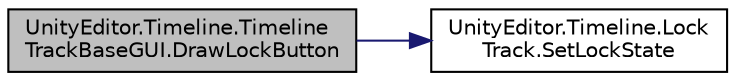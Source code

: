 digraph "UnityEditor.Timeline.TimelineTrackBaseGUI.DrawLockButton"
{
 // LATEX_PDF_SIZE
  edge [fontname="Helvetica",fontsize="10",labelfontname="Helvetica",labelfontsize="10"];
  node [fontname="Helvetica",fontsize="10",shape=record];
  rankdir="LR";
  Node1 [label="UnityEditor.Timeline.Timeline\lTrackBaseGUI.DrawLockButton",height=0.2,width=0.4,color="black", fillcolor="grey75", style="filled", fontcolor="black",tooltip=" "];
  Node1 -> Node2 [color="midnightblue",fontsize="10",style="solid",fontname="Helvetica"];
  Node2 [label="UnityEditor.Timeline.Lock\lTrack.SetLockState",height=0.2,width=0.4,color="black", fillcolor="white", style="filled",URL="$class_unity_editor_1_1_timeline_1_1_lock_track.html#a16cddfecc512647aaceba47530dd7634",tooltip=" "];
}
